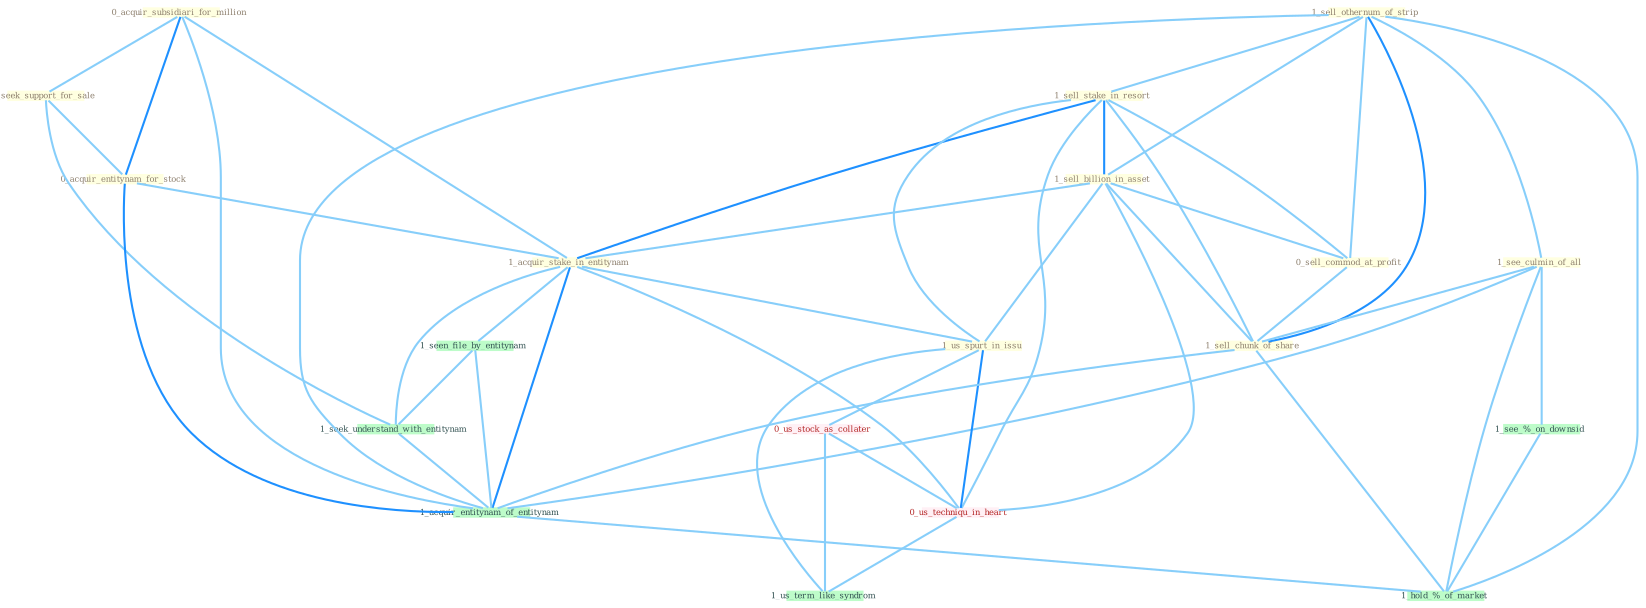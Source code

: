 Graph G{ 
    node
    [shape=polygon,style=filled,width=.5,height=.06,color="#BDFCC9",fixedsize=true,fontsize=4,
    fontcolor="#2f4f4f"];
    {node
    [color="#ffffe0", fontcolor="#8b7d6b"] "0_acquir_subsidiari_for_million " "1_seek_support_for_sale " "1_sell_othernum_of_strip " "1_sell_stake_in_resort " "0_acquir_entitynam_for_stock " "1_see_culmin_of_all " "1_sell_billion_in_asset " "1_acquir_stake_in_entitynam " "1_us_spurt_in_issu " "0_sell_commod_at_profit " "1_sell_chunk_of_share "}
{node [color="#fff0f5", fontcolor="#b22222"] "0_us_stock_as_collater " "0_us_techniqu_in_heart "}
edge [color="#B0E2FF"];

	"0_acquir_subsidiari_for_million " -- "1_seek_support_for_sale " [w="1", color="#87cefa" ];
	"0_acquir_subsidiari_for_million " -- "0_acquir_entitynam_for_stock " [w="2", color="#1e90ff" , len=0.8];
	"0_acquir_subsidiari_for_million " -- "1_acquir_stake_in_entitynam " [w="1", color="#87cefa" ];
	"0_acquir_subsidiari_for_million " -- "1_acquir_entitynam_of_entitynam " [w="1", color="#87cefa" ];
	"1_seek_support_for_sale " -- "0_acquir_entitynam_for_stock " [w="1", color="#87cefa" ];
	"1_seek_support_for_sale " -- "1_seek_understand_with_entitynam " [w="1", color="#87cefa" ];
	"1_sell_othernum_of_strip " -- "1_sell_stake_in_resort " [w="1", color="#87cefa" ];
	"1_sell_othernum_of_strip " -- "1_see_culmin_of_all " [w="1", color="#87cefa" ];
	"1_sell_othernum_of_strip " -- "1_sell_billion_in_asset " [w="1", color="#87cefa" ];
	"1_sell_othernum_of_strip " -- "0_sell_commod_at_profit " [w="1", color="#87cefa" ];
	"1_sell_othernum_of_strip " -- "1_sell_chunk_of_share " [w="2", color="#1e90ff" , len=0.8];
	"1_sell_othernum_of_strip " -- "1_acquir_entitynam_of_entitynam " [w="1", color="#87cefa" ];
	"1_sell_othernum_of_strip " -- "1_hold_%_of_market " [w="1", color="#87cefa" ];
	"1_sell_stake_in_resort " -- "1_sell_billion_in_asset " [w="2", color="#1e90ff" , len=0.8];
	"1_sell_stake_in_resort " -- "1_acquir_stake_in_entitynam " [w="2", color="#1e90ff" , len=0.8];
	"1_sell_stake_in_resort " -- "1_us_spurt_in_issu " [w="1", color="#87cefa" ];
	"1_sell_stake_in_resort " -- "0_sell_commod_at_profit " [w="1", color="#87cefa" ];
	"1_sell_stake_in_resort " -- "1_sell_chunk_of_share " [w="1", color="#87cefa" ];
	"1_sell_stake_in_resort " -- "0_us_techniqu_in_heart " [w="1", color="#87cefa" ];
	"0_acquir_entitynam_for_stock " -- "1_acquir_stake_in_entitynam " [w="1", color="#87cefa" ];
	"0_acquir_entitynam_for_stock " -- "1_acquir_entitynam_of_entitynam " [w="2", color="#1e90ff" , len=0.8];
	"1_see_culmin_of_all " -- "1_sell_chunk_of_share " [w="1", color="#87cefa" ];
	"1_see_culmin_of_all " -- "1_acquir_entitynam_of_entitynam " [w="1", color="#87cefa" ];
	"1_see_culmin_of_all " -- "1_see_%_on_downsid " [w="1", color="#87cefa" ];
	"1_see_culmin_of_all " -- "1_hold_%_of_market " [w="1", color="#87cefa" ];
	"1_sell_billion_in_asset " -- "1_acquir_stake_in_entitynam " [w="1", color="#87cefa" ];
	"1_sell_billion_in_asset " -- "1_us_spurt_in_issu " [w="1", color="#87cefa" ];
	"1_sell_billion_in_asset " -- "0_sell_commod_at_profit " [w="1", color="#87cefa" ];
	"1_sell_billion_in_asset " -- "1_sell_chunk_of_share " [w="1", color="#87cefa" ];
	"1_sell_billion_in_asset " -- "0_us_techniqu_in_heart " [w="1", color="#87cefa" ];
	"1_acquir_stake_in_entitynam " -- "1_us_spurt_in_issu " [w="1", color="#87cefa" ];
	"1_acquir_stake_in_entitynam " -- "1_seen_file_by_entitynam " [w="1", color="#87cefa" ];
	"1_acquir_stake_in_entitynam " -- "1_seek_understand_with_entitynam " [w="1", color="#87cefa" ];
	"1_acquir_stake_in_entitynam " -- "1_acquir_entitynam_of_entitynam " [w="2", color="#1e90ff" , len=0.8];
	"1_acquir_stake_in_entitynam " -- "0_us_techniqu_in_heart " [w="1", color="#87cefa" ];
	"1_us_spurt_in_issu " -- "0_us_stock_as_collater " [w="1", color="#87cefa" ];
	"1_us_spurt_in_issu " -- "0_us_techniqu_in_heart " [w="2", color="#1e90ff" , len=0.8];
	"1_us_spurt_in_issu " -- "1_us_term_like_syndrom " [w="1", color="#87cefa" ];
	"0_sell_commod_at_profit " -- "1_sell_chunk_of_share " [w="1", color="#87cefa" ];
	"1_sell_chunk_of_share " -- "1_acquir_entitynam_of_entitynam " [w="1", color="#87cefa" ];
	"1_sell_chunk_of_share " -- "1_hold_%_of_market " [w="1", color="#87cefa" ];
	"1_seen_file_by_entitynam " -- "1_seek_understand_with_entitynam " [w="1", color="#87cefa" ];
	"1_seen_file_by_entitynam " -- "1_acquir_entitynam_of_entitynam " [w="1", color="#87cefa" ];
	"0_us_stock_as_collater " -- "0_us_techniqu_in_heart " [w="1", color="#87cefa" ];
	"0_us_stock_as_collater " -- "1_us_term_like_syndrom " [w="1", color="#87cefa" ];
	"1_seek_understand_with_entitynam " -- "1_acquir_entitynam_of_entitynam " [w="1", color="#87cefa" ];
	"1_acquir_entitynam_of_entitynam " -- "1_hold_%_of_market " [w="1", color="#87cefa" ];
	"0_us_techniqu_in_heart " -- "1_us_term_like_syndrom " [w="1", color="#87cefa" ];
	"1_see_%_on_downsid " -- "1_hold_%_of_market " [w="1", color="#87cefa" ];
}
